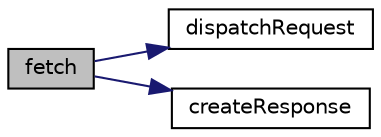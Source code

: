 digraph "fetch"
{
  edge [fontname="Helvetica",fontsize="10",labelfontname="Helvetica",labelfontsize="10"];
  node [fontname="Helvetica",fontsize="10",shape=record];
  rankdir="LR";
  Node1 [label="fetch",height=0.2,width=0.4,color="black", fillcolor="grey75", style="filled" fontcolor="black"];
  Node1 -> Node2 [color="midnightblue",fontsize="10",style="solid",fontname="Helvetica"];
  Node2 [label="dispatchRequest",height=0.2,width=0.4,color="black", fillcolor="white", style="filled",URL="$class_simple_http_request.html#acc9f1025a8dbfb50f5d32f8f2b1f2efa"];
  Node1 -> Node3 [color="midnightblue",fontsize="10",style="solid",fontname="Helvetica"];
  Node3 [label="createResponse",height=0.2,width=0.4,color="black", fillcolor="white", style="filled",URL="$class_simple_http_request.html#aee3f1322afb84994a1c260b05ba92611"];
}
